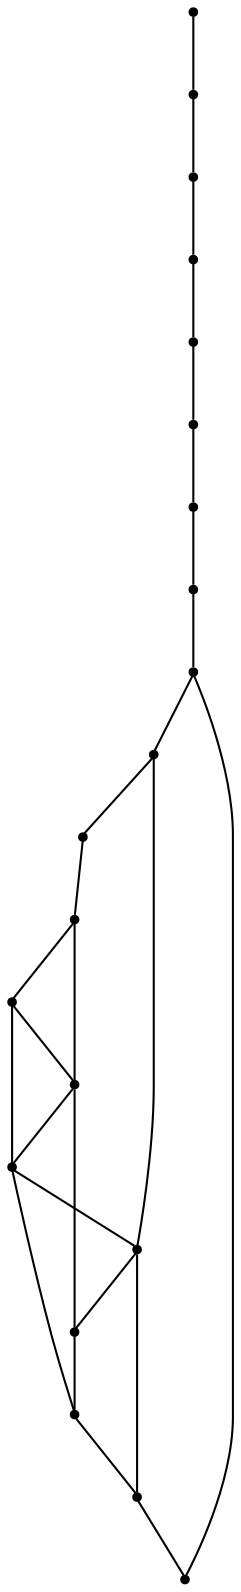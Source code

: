 graph {
  node [shape=point,comment="{\"directed\":false,\"doi\":\"10.1007/11618058_10\",\"figure\":\"1 (2)\"}"]

  v0 [pos="1474.3992596293606,377.7915954589844"]
  v1 [pos="1511.9062363735466,415.2915954589844"]
  v2 [pos="1436.8922828851744,340.2915954589843"]
  v3 [pos="1399.3853061409882,302.7915954589843"]
  v4 [pos="1361.8783293968022,377.7915954589844"]
  v5 [pos="1324.3713526526162,340.2915954589844"]
  v6 [pos="1286.8643759084302,302.7915954589844"]
  v7 [pos="1249.3573991642443,340.2915954589844"]
  v8 [pos="1211.8504224200583,302.7915954589844"]
  v9 [pos="1174.3434456758719,302.7915954589844"]
  v10 [pos="1099.3294921875,377.7915954589843"]
  v11 [pos="1061.822483648256,415.2915954589844"]
  v12 [pos="1024.3155228015987,415.2915954589844"]
  v13 [pos="986.8085460574129,452.7915954589844"]
  v14 [pos="949.3015693132267,452.7915954589844"]
  v15 [pos="911.7945925690407,452.7915954589844"]
  v16 [pos="874.2876158248547,490.2915954589844"]
  v17 [pos="836.7806390806686,490.2915954589844"]
  v18 [pos="799.2736623364826,490.2915954589844"]
  v19 [pos="761.7666855922964,490.2915954589844"]

  v0 -- v1 [id="-1",pos="1474.3992596293606,377.7915954589844 1511.9062363735466,415.2915954589844 1511.9062363735466,415.2915954589844 1511.9062363735466,415.2915954589844"]
  v19 -- v18 [id="-3",pos="761.7666855922964,490.2915954589844 799.2736623364826,490.2915954589844 799.2736623364826,490.2915954589844 799.2736623364826,490.2915954589844"]
  v18 -- v17 [id="-4",pos="799.2736623364826,490.2915954589844 836.7806390806686,490.2915954589844 836.7806390806686,490.2915954589844 836.7806390806686,490.2915954589844"]
  v17 -- v16 [id="-5",pos="836.7806390806686,490.2915954589844 874.2876158248547,490.2915954589844 874.2876158248547,490.2915954589844 874.2876158248547,490.2915954589844"]
  v15 -- v14 [id="-8",pos="911.7945925690407,452.7915954589844 949.3015693132267,452.7915954589844 949.3015693132267,452.7915954589844 949.3015693132267,452.7915954589844"]
  v14 -- v13 [id="-9",pos="949.3015693132267,452.7915954589844 986.8085460574129,452.7915954589844 986.8085460574129,452.7915954589844 986.8085460574129,452.7915954589844"]
  v12 -- v11 [id="-12",pos="1024.3155228015987,415.2915954589844 1061.822483648256,415.2915954589844 1061.822483648256,415.2915954589844 1061.822483648256,415.2915954589844"]
  v11 -- v1 [id="-13",pos="1061.822483648256,415.2915954589844 1511.9062363735466,415.2915954589844 1511.9062363735466,415.2915954589844 1511.9062363735466,415.2915954589844"]
  v10 -- v4 [id="-16",pos="1099.3294921875,377.7915954589843 1361.8783293968022,377.7915954589844 1361.8783293968022,377.7915954589844 1361.8783293968022,377.7915954589844"]
  v4 -- v0 [id="-17",pos="1361.8783293968022,377.7915954589844 1474.3992596293606,377.7915954589844 1474.3992596293606,377.7915954589844 1474.3992596293606,377.7915954589844"]
  v7 -- v5 [id="-20",pos="1249.3573991642443,340.2915954589844 1324.3713526526162,340.2915954589844 1324.3713526526162,340.2915954589844 1324.3713526526162,340.2915954589844"]
  v5 -- v2 [id="-21",pos="1324.3713526526162,340.2915954589844 1436.8922828851744,340.2915954589843 1436.8922828851744,340.2915954589843 1436.8922828851744,340.2915954589843"]
  v9 -- v8 [id="-24",pos="1174.3434456758719,302.7915954589844 1211.8504224200583,302.7915954589844 1211.8504224200583,302.7915954589844 1211.8504224200583,302.7915954589844"]
  v8 -- v6 [id="-25",pos="1211.8504224200583,302.7915954589844 1286.8643759084302,302.7915954589844 1286.8643759084302,302.7915954589844 1286.8643759084302,302.7915954589844"]
  v6 -- v3 [id="-26",pos="1286.8643759084302,302.7915954589844 1399.3853061409882,302.7915954589843 1399.3853061409882,302.7915954589843 1399.3853061409882,302.7915954589843"]
  v16 -- v15 [id="-31",pos="874.2876158248547,490.2915954589844 911.7945925690407,452.7915954589844 911.7945925690407,452.7915954589844 911.7945925690407,452.7915954589844"]
  v13 -- v12 [id="-34",pos="986.8085460574129,452.7915954589844 1024.3155228015987,415.2915954589844 1024.3155228015987,415.2915954589844 1024.3155228015987,415.2915954589844"]
  v11 -- v10 [id="-36",pos="1061.822483648256,415.2915954589844 1099.3294921875,377.7915954589843 1099.3294921875,377.7915954589843 1099.3294921875,377.7915954589843"]
  v10 -- v9 [id="-37",pos="1099.3294921875,377.7915954589843 1174.3434456758719,302.7915954589844 1174.3434456758719,302.7915954589844 1174.3434456758719,302.7915954589844"]
  v8 -- v7 [id="-39",pos="1211.8504224200583,302.7915954589844 1249.3573991642443,340.2915954589844 1249.3573991642443,340.2915954589844 1249.3573991642443,340.2915954589844"]
  v7 -- v6 [id="-40",pos="1249.3573991642443,340.2915954589844 1286.8643759084302,302.7915954589844 1286.8643759084302,302.7915954589844 1286.8643759084302,302.7915954589844"]
  v6 -- v5 [id="-41",pos="1286.8643759084302,302.7915954589844 1324.3713526526162,340.2915954589844 1324.3713526526162,340.2915954589844 1324.3713526526162,340.2915954589844"]
  v5 -- v4 [id="-42",pos="1324.3713526526162,340.2915954589844 1361.8783293968022,377.7915954589844 1361.8783293968022,377.7915954589844 1361.8783293968022,377.7915954589844"]
  v4 -- v3 [id="-43",pos="1361.8783293968022,377.7915954589844 1399.3853061409882,302.7915954589843 1399.3853061409882,302.7915954589843 1399.3853061409882,302.7915954589843"]
  v3 -- v2 [id="-44",pos="1399.3853061409882,302.7915954589843 1436.8922828851744,340.2915954589843 1436.8922828851744,340.2915954589843 1436.8922828851744,340.2915954589843"]
  v2 -- v0 [id="-45",pos="1436.8922828851744,340.2915954589843 1474.3992596293606,377.7915954589844 1474.3992596293606,377.7915954589844 1474.3992596293606,377.7915954589844"]
}